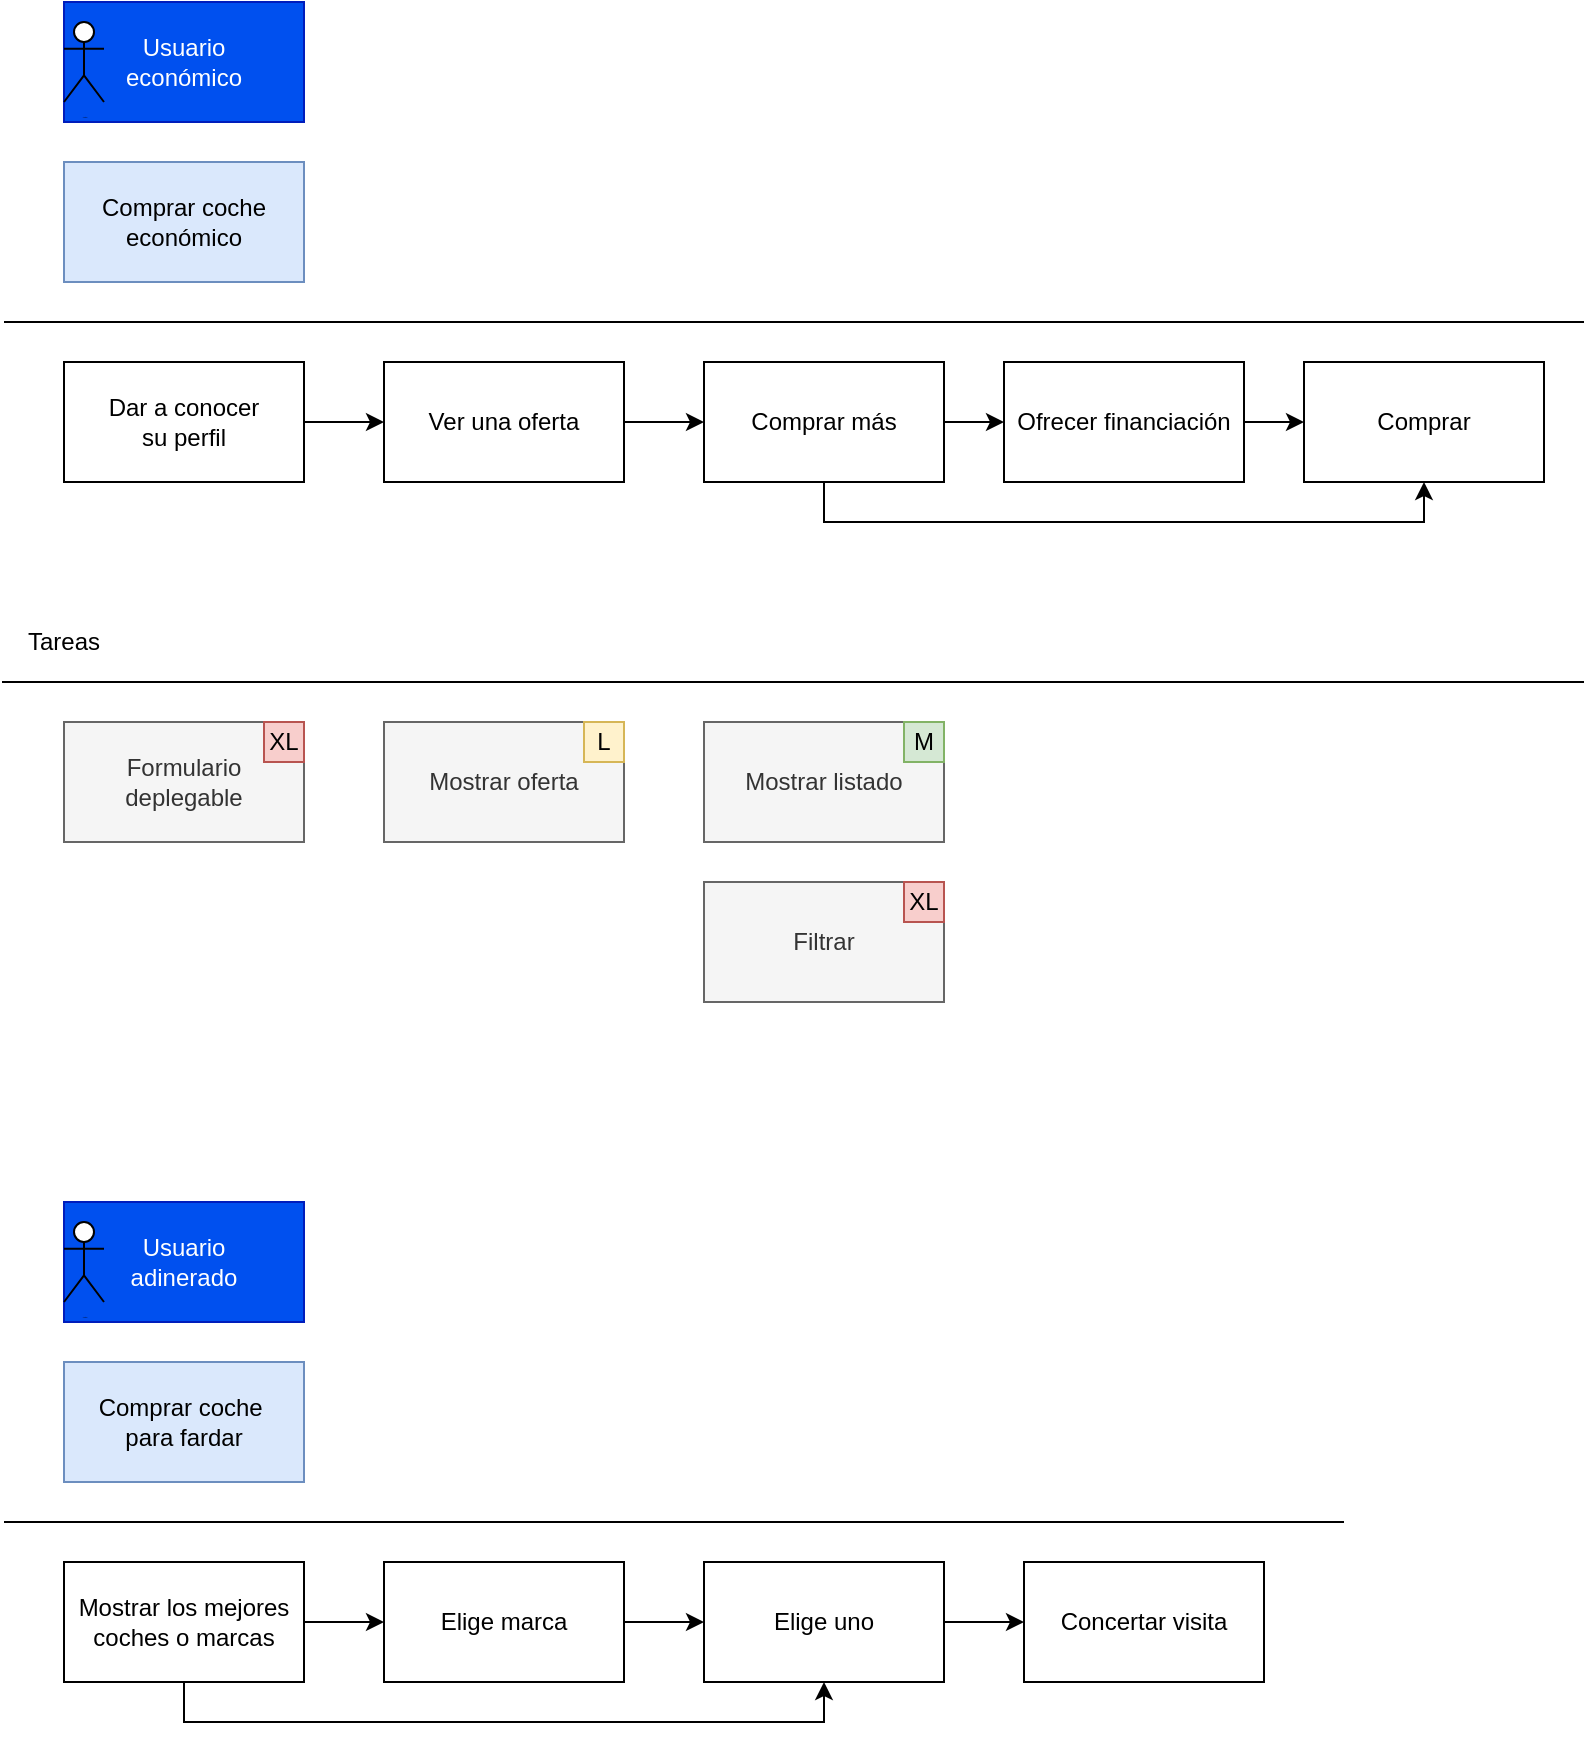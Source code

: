 <mxfile version="13.9.9" type="device" pages="2"><diagram id="bpctUuOiltuY8BIa6DUE" name="Página-1"><mxGraphModel dx="1024" dy="632" grid="1" gridSize="10" guides="1" tooltips="1" connect="1" arrows="1" fold="1" page="1" pageScale="1" pageWidth="827" pageHeight="1169" math="0" shadow="0"><root><mxCell id="0"/><mxCell id="1" parent="0"/><mxCell id="qaMfLuJX6QBGwPai1S7C-1" value="Usuario &lt;br&gt;económico" style="rounded=0;whiteSpace=wrap;html=1;fillColor=#0050ef;strokeColor=#001DBC;fontColor=#ffffff;" parent="1" vertex="1"><mxGeometry x="40" y="40" width="120" height="60" as="geometry"/></mxCell><mxCell id="qaMfLuJX6QBGwPai1S7C-2" value="Comprar coche económico" style="rounded=0;whiteSpace=wrap;html=1;fillColor=#dae8fc;strokeColor=#6c8ebf;" parent="1" vertex="1"><mxGeometry x="40" y="120" width="120" height="60" as="geometry"/></mxCell><mxCell id="qaMfLuJX6QBGwPai1S7C-3" value="" style="endArrow=none;html=1;" parent="1" edge="1"><mxGeometry width="50" height="50" relative="1" as="geometry"><mxPoint x="10" y="800" as="sourcePoint"/><mxPoint x="680" y="800" as="targetPoint"/></mxGeometry></mxCell><mxCell id="qaMfLuJX6QBGwPai1S7C-16" style="edgeStyle=orthogonalEdgeStyle;rounded=0;orthogonalLoop=1;jettySize=auto;html=1;entryX=0;entryY=0.5;entryDx=0;entryDy=0;" parent="1" source="qaMfLuJX6QBGwPai1S7C-4" target="qaMfLuJX6QBGwPai1S7C-5" edge="1"><mxGeometry relative="1" as="geometry"/></mxCell><mxCell id="qaMfLuJX6QBGwPai1S7C-4" value="Dar a conocer &lt;br&gt;su perfil" style="rounded=0;whiteSpace=wrap;html=1;" parent="1" vertex="1"><mxGeometry x="40" y="220" width="120" height="60" as="geometry"/></mxCell><mxCell id="qaMfLuJX6QBGwPai1S7C-17" style="edgeStyle=orthogonalEdgeStyle;rounded=0;orthogonalLoop=1;jettySize=auto;html=1;entryX=0;entryY=0.5;entryDx=0;entryDy=0;" parent="1" source="qaMfLuJX6QBGwPai1S7C-5" target="qaMfLuJX6QBGwPai1S7C-6" edge="1"><mxGeometry relative="1" as="geometry"/></mxCell><mxCell id="qaMfLuJX6QBGwPai1S7C-5" value="Ver una oferta" style="rounded=0;whiteSpace=wrap;html=1;" parent="1" vertex="1"><mxGeometry x="200" y="220" width="120" height="60" as="geometry"/></mxCell><mxCell id="qaMfLuJX6QBGwPai1S7C-34" value="" style="edgeStyle=orthogonalEdgeStyle;rounded=0;orthogonalLoop=1;jettySize=auto;html=1;fontColor=#000000;" parent="1" source="qaMfLuJX6QBGwPai1S7C-6" target="qaMfLuJX6QBGwPai1S7C-13" edge="1"><mxGeometry relative="1" as="geometry"/></mxCell><mxCell id="qaMfLuJX6QBGwPai1S7C-36" style="edgeStyle=orthogonalEdgeStyle;rounded=0;orthogonalLoop=1;jettySize=auto;html=1;exitX=0.5;exitY=1;exitDx=0;exitDy=0;entryX=0.5;entryY=1;entryDx=0;entryDy=0;fontColor=#000000;" parent="1" source="qaMfLuJX6QBGwPai1S7C-6" target="qaMfLuJX6QBGwPai1S7C-14" edge="1"><mxGeometry relative="1" as="geometry"/></mxCell><mxCell id="qaMfLuJX6QBGwPai1S7C-6" value="Comprar más" style="rounded=0;whiteSpace=wrap;html=1;" parent="1" vertex="1"><mxGeometry x="360" y="220" width="120" height="60" as="geometry"/></mxCell><mxCell id="qaMfLuJX6QBGwPai1S7C-8" value="Usuario &lt;br&gt;adinerado" style="rounded=0;whiteSpace=wrap;html=1;fillColor=#0050ef;strokeColor=#001DBC;fontColor=#ffffff;" parent="1" vertex="1"><mxGeometry x="40" y="640" width="120" height="60" as="geometry"/></mxCell><mxCell id="qaMfLuJX6QBGwPai1S7C-9" value="Comprar coche&amp;nbsp;&lt;br&gt;para fardar" style="rounded=0;whiteSpace=wrap;html=1;fillColor=#dae8fc;strokeColor=#6c8ebf;" parent="1" vertex="1"><mxGeometry x="40" y="720" width="120" height="60" as="geometry"/></mxCell><mxCell id="qaMfLuJX6QBGwPai1S7C-38" value="" style="edgeStyle=orthogonalEdgeStyle;rounded=0;orthogonalLoop=1;jettySize=auto;html=1;fontColor=#000000;" parent="1" source="qaMfLuJX6QBGwPai1S7C-10" target="qaMfLuJX6QBGwPai1S7C-21" edge="1"><mxGeometry relative="1" as="geometry"/></mxCell><mxCell id="qaMfLuJX6QBGwPai1S7C-39" style="edgeStyle=orthogonalEdgeStyle;rounded=0;orthogonalLoop=1;jettySize=auto;html=1;exitX=0.5;exitY=1;exitDx=0;exitDy=0;entryX=0.5;entryY=1;entryDx=0;entryDy=0;fontColor=#000000;" parent="1" source="qaMfLuJX6QBGwPai1S7C-10" target="qaMfLuJX6QBGwPai1S7C-12" edge="1"><mxGeometry relative="1" as="geometry"/></mxCell><mxCell id="qaMfLuJX6QBGwPai1S7C-10" value="Mostrar los mejores coches o marcas" style="rounded=0;whiteSpace=wrap;html=1;" parent="1" vertex="1"><mxGeometry x="40" y="820" width="120" height="60" as="geometry"/></mxCell><mxCell id="qaMfLuJX6QBGwPai1S7C-11" value="" style="endArrow=none;html=1;" parent="1" edge="1"><mxGeometry width="50" height="50" relative="1" as="geometry"><mxPoint x="10" y="200" as="sourcePoint"/><mxPoint x="800" y="200" as="targetPoint"/></mxGeometry></mxCell><mxCell id="qaMfLuJX6QBGwPai1S7C-25" style="edgeStyle=orthogonalEdgeStyle;rounded=0;orthogonalLoop=1;jettySize=auto;html=1;exitX=1;exitY=0.5;exitDx=0;exitDy=0;entryX=0;entryY=0.5;entryDx=0;entryDy=0;" parent="1" source="qaMfLuJX6QBGwPai1S7C-12" target="qaMfLuJX6QBGwPai1S7C-15" edge="1"><mxGeometry relative="1" as="geometry"/></mxCell><mxCell id="qaMfLuJX6QBGwPai1S7C-12" value="Elige uno" style="rounded=0;whiteSpace=wrap;html=1;" parent="1" vertex="1"><mxGeometry x="360" y="820" width="120" height="60" as="geometry"/></mxCell><mxCell id="qaMfLuJX6QBGwPai1S7C-35" value="" style="edgeStyle=orthogonalEdgeStyle;rounded=0;orthogonalLoop=1;jettySize=auto;html=1;fontColor=#000000;" parent="1" source="qaMfLuJX6QBGwPai1S7C-13" target="qaMfLuJX6QBGwPai1S7C-14" edge="1"><mxGeometry relative="1" as="geometry"/></mxCell><mxCell id="qaMfLuJX6QBGwPai1S7C-13" value="Ofrecer financiación" style="rounded=0;whiteSpace=wrap;html=1;" parent="1" vertex="1"><mxGeometry x="510" y="220" width="120" height="60" as="geometry"/></mxCell><mxCell id="qaMfLuJX6QBGwPai1S7C-14" value="Comprar" style="rounded=0;whiteSpace=wrap;html=1;" parent="1" vertex="1"><mxGeometry x="660" y="220" width="120" height="60" as="geometry"/></mxCell><mxCell id="qaMfLuJX6QBGwPai1S7C-15" value="Concertar visita" style="rounded=0;whiteSpace=wrap;html=1;" parent="1" vertex="1"><mxGeometry x="520" y="820" width="120" height="60" as="geometry"/></mxCell><mxCell id="qaMfLuJX6QBGwPai1S7C-37" value="" style="edgeStyle=orthogonalEdgeStyle;rounded=0;orthogonalLoop=1;jettySize=auto;html=1;fontColor=#000000;" parent="1" source="qaMfLuJX6QBGwPai1S7C-21" target="qaMfLuJX6QBGwPai1S7C-12" edge="1"><mxGeometry relative="1" as="geometry"/></mxCell><mxCell id="qaMfLuJX6QBGwPai1S7C-21" value="Elige marca" style="rounded=0;whiteSpace=wrap;html=1;" parent="1" vertex="1"><mxGeometry x="200" y="820" width="120" height="60" as="geometry"/></mxCell><mxCell id="qaMfLuJX6QBGwPai1S7C-26" value="" style="endArrow=none;html=1;" parent="1" edge="1"><mxGeometry width="50" height="50" relative="1" as="geometry"><mxPoint x="9" y="380" as="sourcePoint"/><mxPoint x="800" y="380" as="targetPoint"/></mxGeometry></mxCell><mxCell id="qaMfLuJX6QBGwPai1S7C-27" value="Formulario deplegable" style="rounded=0;whiteSpace=wrap;html=1;fillColor=#f5f5f5;strokeColor=#666666;fontColor=#333333;" parent="1" vertex="1"><mxGeometry x="40" y="400" width="120" height="60" as="geometry"/></mxCell><mxCell id="qaMfLuJX6QBGwPai1S7C-30" value="Tareas&lt;br&gt;" style="text;html=1;strokeColor=none;fillColor=none;align=center;verticalAlign=middle;whiteSpace=wrap;rounded=0;shadow=0;" parent="1" vertex="1"><mxGeometry x="20" y="350" width="40" height="20" as="geometry"/></mxCell><mxCell id="qaMfLuJX6QBGwPai1S7C-31" value="Mostrar oferta" style="rounded=0;whiteSpace=wrap;html=1;fillColor=#f5f5f5;strokeColor=#666666;fontColor=#333333;" parent="1" vertex="1"><mxGeometry x="200" y="400" width="120" height="60" as="geometry"/></mxCell><mxCell id="qaMfLuJX6QBGwPai1S7C-32" value="Mostrar listado" style="rounded=0;whiteSpace=wrap;html=1;fillColor=#f5f5f5;strokeColor=#666666;fontColor=#333333;" parent="1" vertex="1"><mxGeometry x="360" y="400" width="120" height="60" as="geometry"/></mxCell><mxCell id="qaMfLuJX6QBGwPai1S7C-33" value="Filtrar" style="rounded=0;whiteSpace=wrap;html=1;fillColor=#f5f5f5;strokeColor=#666666;fontColor=#333333;" parent="1" vertex="1"><mxGeometry x="360" y="480" width="120" height="60" as="geometry"/></mxCell><mxCell id="qaMfLuJX6QBGwPai1S7C-40" value="XL" style="text;html=1;strokeColor=#b85450;fillColor=#f8cecc;align=center;verticalAlign=middle;whiteSpace=wrap;rounded=0;shadow=0;" parent="1" vertex="1"><mxGeometry x="140" y="400" width="20" height="20" as="geometry"/></mxCell><mxCell id="qaMfLuJX6QBGwPai1S7C-41" value="L" style="text;html=1;strokeColor=#d6b656;fillColor=#fff2cc;align=center;verticalAlign=middle;whiteSpace=wrap;rounded=0;shadow=0;" parent="1" vertex="1"><mxGeometry x="300" y="400" width="20" height="20" as="geometry"/></mxCell><mxCell id="qaMfLuJX6QBGwPai1S7C-42" value="M" style="text;html=1;strokeColor=#82b366;fillColor=#d5e8d4;align=center;verticalAlign=middle;whiteSpace=wrap;rounded=0;shadow=0;" parent="1" vertex="1"><mxGeometry x="460" y="400" width="20" height="20" as="geometry"/></mxCell><mxCell id="qaMfLuJX6QBGwPai1S7C-43" value="XL" style="text;html=1;strokeColor=#b85450;fillColor=#f8cecc;align=center;verticalAlign=middle;whiteSpace=wrap;rounded=0;shadow=0;" parent="1" vertex="1"><mxGeometry x="460" y="480" width="20" height="20" as="geometry"/></mxCell><mxCell id="qaMfLuJX6QBGwPai1S7C-48" value="Actor" style="shape=umlActor;verticalLabelPosition=bottom;verticalAlign=top;html=1;outlineConnect=0;rounded=1;shadow=0;strokeWidth=1;gradientColor=none;fontColor=#000000;align=center;fontSize=1;" parent="1" vertex="1"><mxGeometry x="40" y="650" width="20" height="40" as="geometry"/></mxCell><mxCell id="qaMfLuJX6QBGwPai1S7C-49" value="Actor" style="shape=umlActor;verticalLabelPosition=bottom;verticalAlign=top;html=1;outlineConnect=0;rounded=1;shadow=0;strokeWidth=1;gradientColor=none;fontColor=#000000;align=center;fontSize=1;" parent="1" vertex="1"><mxGeometry x="40" y="50" width="20" height="40" as="geometry"/></mxCell></root></mxGraphModel></diagram><diagram id="HwdAIOWU9r2jGBFl9DN-" name="Página-2"><mxGraphModel dx="1024" dy="632" grid="1" gridSize="10" guides="1" tooltips="1" connect="1" arrows="1" fold="1" page="1" pageScale="1" pageWidth="827" pageHeight="1169" math="0" shadow="0"><root><mxCell id="x_MZHSAcwkxtbXzWQZM0-0"/><mxCell id="x_MZHSAcwkxtbXzWQZM0-1" parent="x_MZHSAcwkxtbXzWQZM0-0"/></root></mxGraphModel></diagram></mxfile>
